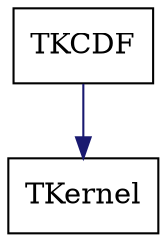 digraph schema_TKCDF
{
	TKCDF [ URL = "toolkit_tkcdf.html", shape = box ]
	TKernel [ URL = "toolkit_tkernel.html" , shape = box ]
	TKCDF -> TKernel [ color = "midnightblue", style = "solid" ]
}
